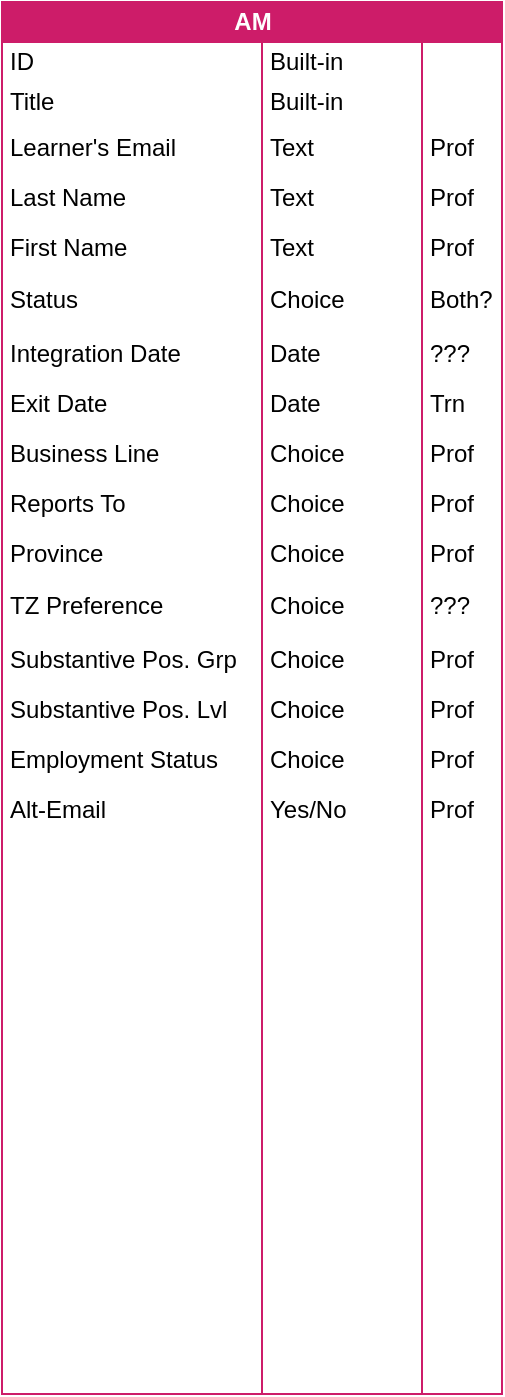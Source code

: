 <mxfile version="28.1.1">
  <diagram name="Page-1" id="9f46799a-70d6-7492-0946-bef42562c5a5">
    <mxGraphModel dx="810" dy="1282" grid="1" gridSize="10" guides="1" tooltips="1" connect="1" arrows="1" fold="1" page="1" pageScale="1" pageWidth="1100" pageHeight="850" background="none" math="0" shadow="0">
      <root>
        <mxCell id="0" />
        <mxCell id="1" parent="0" />
        <mxCell id="-ESmimKyKe0ZqDrPcYQ3-1" value="AM" style="shape=table;startSize=20;container=1;collapsible=1;childLayout=tableLayout;fixedRows=1;rowLines=0;fontStyle=1;align=center;resizeLast=1;html=1;fillColor=#cd1c69;labelBackgroundColor=none;strokeColor=#cd1c69;gradientColor=none;fontColor=#FFFFFF;swimlaneFillColor=#FFFFFF;" vertex="1" parent="1">
          <mxGeometry x="40" y="-840" width="250" height="696" as="geometry">
            <mxRectangle x="40" y="-840" width="240" height="30" as="alternateBounds" />
          </mxGeometry>
        </mxCell>
        <mxCell id="-ESmimKyKe0ZqDrPcYQ3-5" value="" style="shape=tableRow;horizontal=0;startSize=0;swimlaneHead=0;swimlaneBody=0;fillColor=none;collapsible=0;dropTarget=0;points=[[0,0.5],[1,0.5]];portConstraint=eastwest;top=0;left=0;right=0;bottom=0;strokeColor=default;" vertex="1" parent="-ESmimKyKe0ZqDrPcYQ3-1">
          <mxGeometry y="20" width="250" height="20" as="geometry" />
        </mxCell>
        <mxCell id="-ESmimKyKe0ZqDrPcYQ3-6" value="ID" style="shape=partialRectangle;connectable=0;fillColor=none;top=0;left=0;bottom=0;right=0;editable=1;overflow=hidden;whiteSpace=wrap;html=1;opacity=50;align=left;spacingLeft=2;fontStyle=0;gradientColor=none;" vertex="1" parent="-ESmimKyKe0ZqDrPcYQ3-5">
          <mxGeometry width="130" height="20" as="geometry">
            <mxRectangle width="130" height="20" as="alternateBounds" />
          </mxGeometry>
        </mxCell>
        <mxCell id="-ESmimKyKe0ZqDrPcYQ3-7" value="Built-in" style="shape=partialRectangle;connectable=0;fillColor=none;top=0;left=0;bottom=0;right=0;align=left;spacingLeft=2;overflow=hidden;whiteSpace=wrap;html=1;opacity=50;fontStyle=0;gradientColor=none;" vertex="1" parent="-ESmimKyKe0ZqDrPcYQ3-5">
          <mxGeometry x="130" width="80" height="20" as="geometry">
            <mxRectangle width="80" height="20" as="alternateBounds" />
          </mxGeometry>
        </mxCell>
        <mxCell id="-ESmimKyKe0ZqDrPcYQ3-57" style="shape=partialRectangle;connectable=0;fillColor=none;top=0;left=0;bottom=0;right=0;align=left;spacingLeft=2;overflow=hidden;whiteSpace=wrap;html=1;opacity=50;fontStyle=0;gradientColor=none;resizable=1;resizeWidth=1;resizeHeight=1;autosize=1;autosizeGrid=1;" vertex="1" parent="-ESmimKyKe0ZqDrPcYQ3-5">
          <mxGeometry x="210" width="40" height="20" as="geometry">
            <mxRectangle width="40" height="20" as="alternateBounds" />
          </mxGeometry>
        </mxCell>
        <mxCell id="-ESmimKyKe0ZqDrPcYQ3-8" style="shape=tableRow;horizontal=0;startSize=0;swimlaneHead=0;swimlaneBody=0;fillColor=none;collapsible=0;dropTarget=0;points=[[0,0.5],[1,0.5]];portConstraint=eastwest;top=0;left=0;right=0;bottom=0;" vertex="1" parent="-ESmimKyKe0ZqDrPcYQ3-1">
          <mxGeometry y="40" width="250" height="20" as="geometry" />
        </mxCell>
        <mxCell id="-ESmimKyKe0ZqDrPcYQ3-9" value="Title" style="shape=partialRectangle;connectable=0;fillColor=none;top=0;left=0;bottom=0;right=0;editable=1;overflow=hidden;whiteSpace=wrap;html=1;opacity=50;align=left;spacingLeft=2;" vertex="1" parent="-ESmimKyKe0ZqDrPcYQ3-8">
          <mxGeometry width="130" height="20" as="geometry">
            <mxRectangle width="130" height="20" as="alternateBounds" />
          </mxGeometry>
        </mxCell>
        <mxCell id="-ESmimKyKe0ZqDrPcYQ3-10" value="Built-in" style="shape=partialRectangle;connectable=0;fillColor=none;top=0;left=0;bottom=0;right=0;align=left;spacingLeft=2;overflow=hidden;whiteSpace=wrap;html=1;opacity=50;" vertex="1" parent="-ESmimKyKe0ZqDrPcYQ3-8">
          <mxGeometry x="130" width="80" height="20" as="geometry">
            <mxRectangle width="80" height="20" as="alternateBounds" />
          </mxGeometry>
        </mxCell>
        <mxCell id="-ESmimKyKe0ZqDrPcYQ3-58" style="shape=partialRectangle;connectable=0;fillColor=none;top=0;left=0;bottom=0;right=0;align=left;spacingLeft=2;overflow=hidden;whiteSpace=wrap;html=1;opacity=50;resizeWidth=1;resizeHeight=1;autosize=1;autosizeGrid=1;" vertex="1" parent="-ESmimKyKe0ZqDrPcYQ3-8">
          <mxGeometry x="210" width="40" height="20" as="geometry">
            <mxRectangle width="40" height="20" as="alternateBounds" />
          </mxGeometry>
        </mxCell>
        <mxCell id="-ESmimKyKe0ZqDrPcYQ3-11" style="shape=tableRow;horizontal=0;startSize=0;swimlaneHead=0;swimlaneBody=0;fillColor=none;collapsible=0;dropTarget=0;points=[[0,0.5],[1,0.5]];portConstraint=eastwest;top=0;left=0;right=0;bottom=0;" vertex="1" parent="-ESmimKyKe0ZqDrPcYQ3-1">
          <mxGeometry y="60" width="250" height="25" as="geometry" />
        </mxCell>
        <mxCell id="-ESmimKyKe0ZqDrPcYQ3-12" value="Learner&#39;s Email" style="shape=partialRectangle;connectable=0;fillColor=none;top=0;left=0;bottom=0;right=0;editable=1;overflow=hidden;whiteSpace=wrap;html=1;opacity=50;align=left;spacingLeft=2;" vertex="1" parent="-ESmimKyKe0ZqDrPcYQ3-11">
          <mxGeometry width="130" height="25" as="geometry">
            <mxRectangle width="130" height="25" as="alternateBounds" />
          </mxGeometry>
        </mxCell>
        <mxCell id="-ESmimKyKe0ZqDrPcYQ3-13" value="Text" style="shape=partialRectangle;connectable=0;fillColor=none;top=0;left=0;bottom=0;right=0;align=left;spacingLeft=2;overflow=hidden;whiteSpace=wrap;html=1;opacity=50;" vertex="1" parent="-ESmimKyKe0ZqDrPcYQ3-11">
          <mxGeometry x="130" width="80" height="25" as="geometry">
            <mxRectangle width="80" height="25" as="alternateBounds" />
          </mxGeometry>
        </mxCell>
        <mxCell id="-ESmimKyKe0ZqDrPcYQ3-59" value="Prof" style="shape=partialRectangle;connectable=0;fillColor=none;top=0;left=0;bottom=0;right=0;align=left;spacingLeft=2;overflow=hidden;whiteSpace=wrap;html=1;opacity=50;resizeWidth=1;resizeHeight=1;autosize=1;autosizeGrid=1;" vertex="1" parent="-ESmimKyKe0ZqDrPcYQ3-11">
          <mxGeometry x="210" width="40" height="25" as="geometry">
            <mxRectangle width="40" height="25" as="alternateBounds" />
          </mxGeometry>
        </mxCell>
        <mxCell id="-ESmimKyKe0ZqDrPcYQ3-14" style="shape=tableRow;horizontal=0;startSize=0;swimlaneHead=0;swimlaneBody=0;fillColor=none;collapsible=0;dropTarget=0;points=[[0,0.5],[1,0.5]];portConstraint=eastwest;top=0;left=0;right=0;bottom=0;" vertex="1" parent="-ESmimKyKe0ZqDrPcYQ3-1">
          <mxGeometry y="85" width="250" height="25" as="geometry" />
        </mxCell>
        <mxCell id="-ESmimKyKe0ZqDrPcYQ3-15" value="Last Name" style="shape=partialRectangle;connectable=0;fillColor=none;top=0;left=0;bottom=0;right=0;editable=1;overflow=hidden;whiteSpace=wrap;html=1;opacity=50;align=left;spacingLeft=2;" vertex="1" parent="-ESmimKyKe0ZqDrPcYQ3-14">
          <mxGeometry width="130" height="25" as="geometry">
            <mxRectangle width="130" height="25" as="alternateBounds" />
          </mxGeometry>
        </mxCell>
        <mxCell id="-ESmimKyKe0ZqDrPcYQ3-16" value="Text" style="shape=partialRectangle;connectable=0;fillColor=none;top=0;left=0;bottom=0;right=0;align=left;spacingLeft=2;overflow=hidden;whiteSpace=wrap;html=1;opacity=50;" vertex="1" parent="-ESmimKyKe0ZqDrPcYQ3-14">
          <mxGeometry x="130" width="80" height="25" as="geometry">
            <mxRectangle width="80" height="25" as="alternateBounds" />
          </mxGeometry>
        </mxCell>
        <mxCell id="-ESmimKyKe0ZqDrPcYQ3-60" value="Prof" style="shape=partialRectangle;connectable=0;fillColor=none;top=0;left=0;bottom=0;right=0;align=left;spacingLeft=2;overflow=hidden;whiteSpace=wrap;html=1;opacity=50;resizeWidth=1;resizeHeight=1;autosize=1;autosizeGrid=1;" vertex="1" parent="-ESmimKyKe0ZqDrPcYQ3-14">
          <mxGeometry x="210" width="40" height="25" as="geometry">
            <mxRectangle width="40" height="25" as="alternateBounds" />
          </mxGeometry>
        </mxCell>
        <mxCell id="-ESmimKyKe0ZqDrPcYQ3-17" style="shape=tableRow;horizontal=0;startSize=0;swimlaneHead=0;swimlaneBody=0;fillColor=none;collapsible=0;dropTarget=0;points=[[0,0.5],[1,0.5]];portConstraint=eastwest;top=0;left=0;right=0;bottom=0;" vertex="1" parent="-ESmimKyKe0ZqDrPcYQ3-1">
          <mxGeometry y="110" width="250" height="25" as="geometry" />
        </mxCell>
        <mxCell id="-ESmimKyKe0ZqDrPcYQ3-18" value="First Name" style="shape=partialRectangle;connectable=0;fillColor=none;top=0;left=0;bottom=0;right=0;editable=1;overflow=hidden;whiteSpace=wrap;html=1;opacity=50;align=left;spacingLeft=2;" vertex="1" parent="-ESmimKyKe0ZqDrPcYQ3-17">
          <mxGeometry width="130" height="25" as="geometry">
            <mxRectangle width="130" height="25" as="alternateBounds" />
          </mxGeometry>
        </mxCell>
        <mxCell id="-ESmimKyKe0ZqDrPcYQ3-19" value="Text" style="shape=partialRectangle;connectable=0;fillColor=none;top=0;left=0;bottom=0;right=0;align=left;spacingLeft=2;overflow=hidden;whiteSpace=wrap;html=1;opacity=50;" vertex="1" parent="-ESmimKyKe0ZqDrPcYQ3-17">
          <mxGeometry x="130" width="80" height="25" as="geometry">
            <mxRectangle width="80" height="25" as="alternateBounds" />
          </mxGeometry>
        </mxCell>
        <mxCell id="-ESmimKyKe0ZqDrPcYQ3-61" value="Prof" style="shape=partialRectangle;connectable=0;fillColor=none;top=0;left=0;bottom=0;right=0;align=left;spacingLeft=2;overflow=hidden;whiteSpace=wrap;html=1;opacity=50;resizeWidth=1;resizeHeight=1;autosize=1;autosizeGrid=1;" vertex="1" parent="-ESmimKyKe0ZqDrPcYQ3-17">
          <mxGeometry x="210" width="40" height="25" as="geometry">
            <mxRectangle width="40" height="25" as="alternateBounds" />
          </mxGeometry>
        </mxCell>
        <mxCell id="-ESmimKyKe0ZqDrPcYQ3-20" style="shape=tableRow;horizontal=0;startSize=0;swimlaneHead=0;swimlaneBody=0;fillColor=none;collapsible=0;dropTarget=0;points=[[0,0.5],[1,0.5]];portConstraint=eastwest;top=0;left=0;right=0;bottom=0;" vertex="1" parent="-ESmimKyKe0ZqDrPcYQ3-1">
          <mxGeometry y="135" width="250" height="28" as="geometry" />
        </mxCell>
        <mxCell id="-ESmimKyKe0ZqDrPcYQ3-21" value="Status" style="shape=partialRectangle;connectable=0;fillColor=none;top=0;left=0;bottom=0;right=0;editable=1;overflow=hidden;whiteSpace=wrap;html=1;opacity=50;align=left;spacingLeft=2;" vertex="1" parent="-ESmimKyKe0ZqDrPcYQ3-20">
          <mxGeometry width="130" height="28" as="geometry">
            <mxRectangle width="130" height="28" as="alternateBounds" />
          </mxGeometry>
        </mxCell>
        <mxCell id="-ESmimKyKe0ZqDrPcYQ3-22" value="Choice" style="shape=partialRectangle;connectable=0;fillColor=none;top=0;left=0;bottom=0;right=0;align=left;spacingLeft=2;overflow=hidden;whiteSpace=wrap;html=1;opacity=50;" vertex="1" parent="-ESmimKyKe0ZqDrPcYQ3-20">
          <mxGeometry x="130" width="80" height="28" as="geometry">
            <mxRectangle width="80" height="28" as="alternateBounds" />
          </mxGeometry>
        </mxCell>
        <mxCell id="-ESmimKyKe0ZqDrPcYQ3-62" value="Both?" style="shape=partialRectangle;connectable=0;fillColor=none;top=0;left=0;bottom=0;right=0;align=left;spacingLeft=2;overflow=hidden;whiteSpace=wrap;html=1;opacity=50;resizeWidth=1;resizeHeight=1;autosize=1;autosizeGrid=1;" vertex="1" parent="-ESmimKyKe0ZqDrPcYQ3-20">
          <mxGeometry x="210" width="40" height="28" as="geometry">
            <mxRectangle width="40" height="28" as="alternateBounds" />
          </mxGeometry>
        </mxCell>
        <mxCell id="-ESmimKyKe0ZqDrPcYQ3-26" style="shape=tableRow;horizontal=0;startSize=0;swimlaneHead=0;swimlaneBody=0;fillColor=none;collapsible=0;dropTarget=0;points=[[0,0.5],[1,0.5]];portConstraint=eastwest;top=0;left=0;right=0;bottom=0;" vertex="1" parent="-ESmimKyKe0ZqDrPcYQ3-1">
          <mxGeometry y="163" width="250" height="25" as="geometry" />
        </mxCell>
        <mxCell id="-ESmimKyKe0ZqDrPcYQ3-27" value="Integration Date" style="shape=partialRectangle;connectable=0;fillColor=none;top=0;left=0;bottom=0;right=0;editable=1;overflow=hidden;whiteSpace=wrap;html=1;opacity=50;align=left;spacingLeft=2;" vertex="1" parent="-ESmimKyKe0ZqDrPcYQ3-26">
          <mxGeometry width="130" height="25" as="geometry">
            <mxRectangle width="130" height="25" as="alternateBounds" />
          </mxGeometry>
        </mxCell>
        <mxCell id="-ESmimKyKe0ZqDrPcYQ3-28" value="Date" style="shape=partialRectangle;connectable=0;fillColor=none;top=0;left=0;bottom=0;right=0;align=left;spacingLeft=2;overflow=hidden;whiteSpace=wrap;html=1;opacity=50;" vertex="1" parent="-ESmimKyKe0ZqDrPcYQ3-26">
          <mxGeometry x="130" width="80" height="25" as="geometry">
            <mxRectangle width="80" height="25" as="alternateBounds" />
          </mxGeometry>
        </mxCell>
        <mxCell id="-ESmimKyKe0ZqDrPcYQ3-64" value="???" style="shape=partialRectangle;connectable=0;fillColor=none;top=0;left=0;bottom=0;right=0;align=left;spacingLeft=2;overflow=hidden;whiteSpace=wrap;html=1;opacity=50;resizeWidth=1;resizeHeight=1;autosize=1;autosizeGrid=1;" vertex="1" parent="-ESmimKyKe0ZqDrPcYQ3-26">
          <mxGeometry x="210" width="40" height="25" as="geometry">
            <mxRectangle width="40" height="25" as="alternateBounds" />
          </mxGeometry>
        </mxCell>
        <mxCell id="-ESmimKyKe0ZqDrPcYQ3-29" style="shape=tableRow;horizontal=0;startSize=0;swimlaneHead=0;swimlaneBody=0;fillColor=none;collapsible=0;dropTarget=0;points=[[0,0.5],[1,0.5]];portConstraint=eastwest;top=0;left=0;right=0;bottom=0;" vertex="1" parent="-ESmimKyKe0ZqDrPcYQ3-1">
          <mxGeometry y="188" width="250" height="25" as="geometry" />
        </mxCell>
        <mxCell id="-ESmimKyKe0ZqDrPcYQ3-30" value="Exit Date" style="shape=partialRectangle;connectable=0;fillColor=none;top=0;left=0;bottom=0;right=0;editable=1;overflow=hidden;whiteSpace=wrap;html=1;opacity=50;align=left;spacingLeft=2;" vertex="1" parent="-ESmimKyKe0ZqDrPcYQ3-29">
          <mxGeometry width="130" height="25" as="geometry">
            <mxRectangle width="130" height="25" as="alternateBounds" />
          </mxGeometry>
        </mxCell>
        <mxCell id="-ESmimKyKe0ZqDrPcYQ3-31" value="Date" style="shape=partialRectangle;connectable=0;fillColor=none;top=0;left=0;bottom=0;right=0;align=left;spacingLeft=2;overflow=hidden;whiteSpace=wrap;html=1;opacity=50;" vertex="1" parent="-ESmimKyKe0ZqDrPcYQ3-29">
          <mxGeometry x="130" width="80" height="25" as="geometry">
            <mxRectangle width="80" height="25" as="alternateBounds" />
          </mxGeometry>
        </mxCell>
        <mxCell id="-ESmimKyKe0ZqDrPcYQ3-65" value="Trn" style="shape=partialRectangle;connectable=0;fillColor=none;top=0;left=0;bottom=0;right=0;align=left;spacingLeft=2;overflow=hidden;whiteSpace=wrap;html=1;opacity=50;fixedWidth=0;resizeWidth=1;resizeHeight=1;autosize=1;autosizeGrid=1;" vertex="1" parent="-ESmimKyKe0ZqDrPcYQ3-29">
          <mxGeometry x="210" width="40" height="25" as="geometry">
            <mxRectangle width="40" height="25" as="alternateBounds" />
          </mxGeometry>
        </mxCell>
        <mxCell id="-ESmimKyKe0ZqDrPcYQ3-32" style="shape=tableRow;horizontal=0;startSize=0;swimlaneHead=0;swimlaneBody=0;fillColor=none;collapsible=0;dropTarget=0;points=[[0,0.5],[1,0.5]];portConstraint=eastwest;top=0;left=0;right=0;bottom=0;" vertex="1" parent="-ESmimKyKe0ZqDrPcYQ3-1">
          <mxGeometry y="213" width="250" height="25" as="geometry" />
        </mxCell>
        <mxCell id="-ESmimKyKe0ZqDrPcYQ3-33" value="Business Line" style="shape=partialRectangle;connectable=0;fillColor=none;top=0;left=0;bottom=0;right=0;editable=1;overflow=hidden;whiteSpace=wrap;html=1;opacity=50;align=left;spacingLeft=2;" vertex="1" parent="-ESmimKyKe0ZqDrPcYQ3-32">
          <mxGeometry width="130" height="25" as="geometry">
            <mxRectangle width="130" height="25" as="alternateBounds" />
          </mxGeometry>
        </mxCell>
        <mxCell id="-ESmimKyKe0ZqDrPcYQ3-34" value="Choice" style="shape=partialRectangle;connectable=0;fillColor=none;top=0;left=0;bottom=0;right=0;align=left;spacingLeft=2;overflow=hidden;whiteSpace=wrap;html=1;opacity=50;" vertex="1" parent="-ESmimKyKe0ZqDrPcYQ3-32">
          <mxGeometry x="130" width="80" height="25" as="geometry">
            <mxRectangle width="80" height="25" as="alternateBounds" />
          </mxGeometry>
        </mxCell>
        <mxCell id="-ESmimKyKe0ZqDrPcYQ3-66" value="Prof" style="shape=partialRectangle;connectable=0;fillColor=none;top=0;left=0;bottom=0;right=0;align=left;spacingLeft=2;overflow=hidden;whiteSpace=wrap;html=1;opacity=50;resizeWidth=1;resizeHeight=1;autosize=1;autosizeGrid=1;" vertex="1" parent="-ESmimKyKe0ZqDrPcYQ3-32">
          <mxGeometry x="210" width="40" height="25" as="geometry">
            <mxRectangle width="40" height="25" as="alternateBounds" />
          </mxGeometry>
        </mxCell>
        <mxCell id="-ESmimKyKe0ZqDrPcYQ3-35" style="shape=tableRow;horizontal=0;startSize=0;swimlaneHead=0;swimlaneBody=0;fillColor=none;collapsible=0;dropTarget=0;points=[[0,0.5],[1,0.5]];portConstraint=eastwest;top=0;left=0;right=0;bottom=0;" vertex="1" parent="-ESmimKyKe0ZqDrPcYQ3-1">
          <mxGeometry y="238" width="250" height="25" as="geometry" />
        </mxCell>
        <mxCell id="-ESmimKyKe0ZqDrPcYQ3-36" value="Reports To" style="shape=partialRectangle;connectable=0;fillColor=none;top=0;left=0;bottom=0;right=0;editable=1;overflow=hidden;whiteSpace=wrap;html=1;opacity=50;align=left;spacingLeft=2;" vertex="1" parent="-ESmimKyKe0ZqDrPcYQ3-35">
          <mxGeometry width="130" height="25" as="geometry">
            <mxRectangle width="130" height="25" as="alternateBounds" />
          </mxGeometry>
        </mxCell>
        <mxCell id="-ESmimKyKe0ZqDrPcYQ3-37" value="Choice" style="shape=partialRectangle;connectable=0;fillColor=none;top=0;left=0;bottom=0;right=0;align=left;spacingLeft=2;overflow=hidden;whiteSpace=wrap;html=1;opacity=50;" vertex="1" parent="-ESmimKyKe0ZqDrPcYQ3-35">
          <mxGeometry x="130" width="80" height="25" as="geometry">
            <mxRectangle width="80" height="25" as="alternateBounds" />
          </mxGeometry>
        </mxCell>
        <mxCell id="-ESmimKyKe0ZqDrPcYQ3-67" value="Prof" style="shape=partialRectangle;connectable=0;fillColor=none;top=0;left=0;bottom=0;right=0;align=left;spacingLeft=2;overflow=hidden;whiteSpace=wrap;html=1;opacity=50;resizeWidth=1;resizeHeight=1;autosize=1;autosizeGrid=1;" vertex="1" parent="-ESmimKyKe0ZqDrPcYQ3-35">
          <mxGeometry x="210" width="40" height="25" as="geometry">
            <mxRectangle width="40" height="25" as="alternateBounds" />
          </mxGeometry>
        </mxCell>
        <mxCell id="-ESmimKyKe0ZqDrPcYQ3-144" style="shape=tableRow;horizontal=0;startSize=0;swimlaneHead=0;swimlaneBody=0;fillColor=none;collapsible=0;dropTarget=0;points=[[0,0.5],[1,0.5]];portConstraint=eastwest;top=0;left=0;right=0;bottom=0;" vertex="1" parent="-ESmimKyKe0ZqDrPcYQ3-1">
          <mxGeometry y="263" width="250" height="25" as="geometry" />
        </mxCell>
        <mxCell id="-ESmimKyKe0ZqDrPcYQ3-145" value="Province" style="shape=partialRectangle;connectable=0;fillColor=none;top=0;left=0;bottom=0;right=0;editable=1;overflow=hidden;whiteSpace=wrap;html=1;opacity=50;align=left;spacingLeft=2;" vertex="1" parent="-ESmimKyKe0ZqDrPcYQ3-144">
          <mxGeometry width="130" height="25" as="geometry">
            <mxRectangle width="130" height="25" as="alternateBounds" />
          </mxGeometry>
        </mxCell>
        <mxCell id="-ESmimKyKe0ZqDrPcYQ3-146" value="Choice" style="shape=partialRectangle;connectable=0;fillColor=none;top=0;left=0;bottom=0;right=0;align=left;spacingLeft=2;overflow=hidden;whiteSpace=wrap;html=1;opacity=50;" vertex="1" parent="-ESmimKyKe0ZqDrPcYQ3-144">
          <mxGeometry x="130" width="80" height="25" as="geometry">
            <mxRectangle width="80" height="25" as="alternateBounds" />
          </mxGeometry>
        </mxCell>
        <mxCell id="-ESmimKyKe0ZqDrPcYQ3-147" value="Prof" style="shape=partialRectangle;connectable=0;fillColor=none;top=0;left=0;bottom=0;right=0;align=left;spacingLeft=2;overflow=hidden;whiteSpace=wrap;html=1;opacity=50;resizeWidth=1;resizeHeight=1;autosize=1;autosizeGrid=1;" vertex="1" parent="-ESmimKyKe0ZqDrPcYQ3-144">
          <mxGeometry x="210" width="40" height="25" as="geometry">
            <mxRectangle width="40" height="25" as="alternateBounds" />
          </mxGeometry>
        </mxCell>
        <mxCell id="-ESmimKyKe0ZqDrPcYQ3-140" style="shape=tableRow;horizontal=0;startSize=0;swimlaneHead=0;swimlaneBody=0;fillColor=none;collapsible=0;dropTarget=0;points=[[0,0.5],[1,0.5]];portConstraint=eastwest;top=0;left=0;right=0;bottom=0;" vertex="1" parent="-ESmimKyKe0ZqDrPcYQ3-1">
          <mxGeometry y="288" width="250" height="28" as="geometry" />
        </mxCell>
        <mxCell id="-ESmimKyKe0ZqDrPcYQ3-141" value="TZ Preference" style="shape=partialRectangle;connectable=0;fillColor=none;top=0;left=0;bottom=0;right=0;editable=1;overflow=hidden;whiteSpace=wrap;html=1;opacity=50;align=left;spacingLeft=2;" vertex="1" parent="-ESmimKyKe0ZqDrPcYQ3-140">
          <mxGeometry width="130" height="28" as="geometry">
            <mxRectangle width="130" height="28" as="alternateBounds" />
          </mxGeometry>
        </mxCell>
        <mxCell id="-ESmimKyKe0ZqDrPcYQ3-142" value="Choice" style="shape=partialRectangle;connectable=0;fillColor=none;top=0;left=0;bottom=0;right=0;align=left;spacingLeft=2;overflow=hidden;whiteSpace=wrap;html=1;opacity=50;" vertex="1" parent="-ESmimKyKe0ZqDrPcYQ3-140">
          <mxGeometry x="130" width="80" height="28" as="geometry">
            <mxRectangle width="80" height="28" as="alternateBounds" />
          </mxGeometry>
        </mxCell>
        <mxCell id="-ESmimKyKe0ZqDrPcYQ3-143" value="???" style="shape=partialRectangle;connectable=0;fillColor=none;top=0;left=0;bottom=0;right=0;align=left;spacingLeft=2;overflow=hidden;whiteSpace=wrap;html=1;opacity=50;resizeWidth=1;resizeHeight=1;autosize=1;autosizeGrid=1;" vertex="1" parent="-ESmimKyKe0ZqDrPcYQ3-140">
          <mxGeometry x="210" width="40" height="28" as="geometry">
            <mxRectangle width="40" height="28" as="alternateBounds" />
          </mxGeometry>
        </mxCell>
        <mxCell id="-ESmimKyKe0ZqDrPcYQ3-136" style="shape=tableRow;horizontal=0;startSize=0;swimlaneHead=0;swimlaneBody=0;fillColor=none;collapsible=0;dropTarget=0;points=[[0,0.5],[1,0.5]];portConstraint=eastwest;top=0;left=0;right=0;bottom=0;" vertex="1" parent="-ESmimKyKe0ZqDrPcYQ3-1">
          <mxGeometry y="316" width="250" height="25" as="geometry" />
        </mxCell>
        <mxCell id="-ESmimKyKe0ZqDrPcYQ3-137" value="Substantive Pos. Grp" style="shape=partialRectangle;connectable=0;fillColor=none;top=0;left=0;bottom=0;right=0;editable=1;overflow=hidden;whiteSpace=wrap;html=1;opacity=50;align=left;spacingLeft=2;" vertex="1" parent="-ESmimKyKe0ZqDrPcYQ3-136">
          <mxGeometry width="130" height="25" as="geometry">
            <mxRectangle width="130" height="25" as="alternateBounds" />
          </mxGeometry>
        </mxCell>
        <mxCell id="-ESmimKyKe0ZqDrPcYQ3-138" value="Choice" style="shape=partialRectangle;connectable=0;fillColor=none;top=0;left=0;bottom=0;right=0;align=left;spacingLeft=2;overflow=hidden;whiteSpace=wrap;html=1;opacity=50;" vertex="1" parent="-ESmimKyKe0ZqDrPcYQ3-136">
          <mxGeometry x="130" width="80" height="25" as="geometry">
            <mxRectangle width="80" height="25" as="alternateBounds" />
          </mxGeometry>
        </mxCell>
        <mxCell id="-ESmimKyKe0ZqDrPcYQ3-139" value="Prof" style="shape=partialRectangle;connectable=0;fillColor=none;top=0;left=0;bottom=0;right=0;align=left;spacingLeft=2;overflow=hidden;whiteSpace=wrap;html=1;opacity=50;resizeWidth=1;resizeHeight=1;autosize=1;autosizeGrid=1;" vertex="1" parent="-ESmimKyKe0ZqDrPcYQ3-136">
          <mxGeometry x="210" width="40" height="25" as="geometry">
            <mxRectangle width="40" height="25" as="alternateBounds" />
          </mxGeometry>
        </mxCell>
        <mxCell id="-ESmimKyKe0ZqDrPcYQ3-132" style="shape=tableRow;horizontal=0;startSize=0;swimlaneHead=0;swimlaneBody=0;fillColor=none;collapsible=0;dropTarget=0;points=[[0,0.5],[1,0.5]];portConstraint=eastwest;top=0;left=0;right=0;bottom=0;" vertex="1" parent="-ESmimKyKe0ZqDrPcYQ3-1">
          <mxGeometry y="341" width="250" height="25" as="geometry" />
        </mxCell>
        <mxCell id="-ESmimKyKe0ZqDrPcYQ3-133" value="Substantive Pos. Lvl" style="shape=partialRectangle;connectable=0;fillColor=none;top=0;left=0;bottom=0;right=0;editable=1;overflow=hidden;whiteSpace=wrap;html=1;opacity=50;align=left;spacingLeft=2;" vertex="1" parent="-ESmimKyKe0ZqDrPcYQ3-132">
          <mxGeometry width="130" height="25" as="geometry">
            <mxRectangle width="130" height="25" as="alternateBounds" />
          </mxGeometry>
        </mxCell>
        <mxCell id="-ESmimKyKe0ZqDrPcYQ3-134" value="Choice" style="shape=partialRectangle;connectable=0;fillColor=none;top=0;left=0;bottom=0;right=0;align=left;spacingLeft=2;overflow=hidden;whiteSpace=wrap;html=1;opacity=50;" vertex="1" parent="-ESmimKyKe0ZqDrPcYQ3-132">
          <mxGeometry x="130" width="80" height="25" as="geometry">
            <mxRectangle width="80" height="25" as="alternateBounds" />
          </mxGeometry>
        </mxCell>
        <mxCell id="-ESmimKyKe0ZqDrPcYQ3-135" value="Prof" style="shape=partialRectangle;connectable=0;fillColor=none;top=0;left=0;bottom=0;right=0;align=left;spacingLeft=2;overflow=hidden;whiteSpace=wrap;html=1;opacity=50;resizeWidth=1;resizeHeight=1;autosize=1;autosizeGrid=1;" vertex="1" parent="-ESmimKyKe0ZqDrPcYQ3-132">
          <mxGeometry x="210" width="40" height="25" as="geometry">
            <mxRectangle width="40" height="25" as="alternateBounds" />
          </mxGeometry>
        </mxCell>
        <mxCell id="-ESmimKyKe0ZqDrPcYQ3-128" style="shape=tableRow;horizontal=0;startSize=0;swimlaneHead=0;swimlaneBody=0;fillColor=none;collapsible=0;dropTarget=0;points=[[0,0.5],[1,0.5]];portConstraint=eastwest;top=0;left=0;right=0;bottom=0;" vertex="1" parent="-ESmimKyKe0ZqDrPcYQ3-1">
          <mxGeometry y="366" width="250" height="25" as="geometry" />
        </mxCell>
        <mxCell id="-ESmimKyKe0ZqDrPcYQ3-129" value="Employment Status" style="shape=partialRectangle;connectable=0;fillColor=none;top=0;left=0;bottom=0;right=0;editable=1;overflow=hidden;whiteSpace=wrap;html=1;opacity=50;align=left;spacingLeft=2;" vertex="1" parent="-ESmimKyKe0ZqDrPcYQ3-128">
          <mxGeometry width="130" height="25" as="geometry">
            <mxRectangle width="130" height="25" as="alternateBounds" />
          </mxGeometry>
        </mxCell>
        <mxCell id="-ESmimKyKe0ZqDrPcYQ3-130" value="Choice" style="shape=partialRectangle;connectable=0;fillColor=none;top=0;left=0;bottom=0;right=0;align=left;spacingLeft=2;overflow=hidden;whiteSpace=wrap;html=1;opacity=50;" vertex="1" parent="-ESmimKyKe0ZqDrPcYQ3-128">
          <mxGeometry x="130" width="80" height="25" as="geometry">
            <mxRectangle width="80" height="25" as="alternateBounds" />
          </mxGeometry>
        </mxCell>
        <mxCell id="-ESmimKyKe0ZqDrPcYQ3-131" value="Prof" style="shape=partialRectangle;connectable=0;fillColor=none;top=0;left=0;bottom=0;right=0;align=left;spacingLeft=2;overflow=hidden;whiteSpace=wrap;html=1;opacity=50;resizeWidth=1;resizeHeight=1;autosize=1;autosizeGrid=1;" vertex="1" parent="-ESmimKyKe0ZqDrPcYQ3-128">
          <mxGeometry x="210" width="40" height="25" as="geometry">
            <mxRectangle width="40" height="25" as="alternateBounds" />
          </mxGeometry>
        </mxCell>
        <mxCell id="-ESmimKyKe0ZqDrPcYQ3-124" style="shape=tableRow;horizontal=0;startSize=0;swimlaneHead=0;swimlaneBody=0;fillColor=none;collapsible=0;dropTarget=0;points=[[0,0.5],[1,0.5]];portConstraint=eastwest;top=0;left=0;right=0;bottom=0;" vertex="1" parent="-ESmimKyKe0ZqDrPcYQ3-1">
          <mxGeometry y="391" width="250" height="25" as="geometry" />
        </mxCell>
        <mxCell id="-ESmimKyKe0ZqDrPcYQ3-125" value="Alt-Email" style="shape=partialRectangle;connectable=0;fillColor=none;top=0;left=0;bottom=0;right=0;editable=1;overflow=hidden;whiteSpace=wrap;html=1;opacity=50;align=left;spacingLeft=2;" vertex="1" parent="-ESmimKyKe0ZqDrPcYQ3-124">
          <mxGeometry width="130" height="25" as="geometry">
            <mxRectangle width="130" height="25" as="alternateBounds" />
          </mxGeometry>
        </mxCell>
        <mxCell id="-ESmimKyKe0ZqDrPcYQ3-126" value="Yes/No" style="shape=partialRectangle;connectable=0;fillColor=none;top=0;left=0;bottom=0;right=0;align=left;spacingLeft=2;overflow=hidden;whiteSpace=wrap;html=1;opacity=50;" vertex="1" parent="-ESmimKyKe0ZqDrPcYQ3-124">
          <mxGeometry x="130" width="80" height="25" as="geometry">
            <mxRectangle width="80" height="25" as="alternateBounds" />
          </mxGeometry>
        </mxCell>
        <mxCell id="-ESmimKyKe0ZqDrPcYQ3-127" value="Prof" style="shape=partialRectangle;connectable=0;fillColor=none;top=0;left=0;bottom=0;right=0;align=left;spacingLeft=2;overflow=hidden;whiteSpace=wrap;html=1;opacity=50;resizeWidth=1;resizeHeight=1;autosize=1;autosizeGrid=1;" vertex="1" parent="-ESmimKyKe0ZqDrPcYQ3-124">
          <mxGeometry x="210" width="40" height="25" as="geometry">
            <mxRectangle width="40" height="25" as="alternateBounds" />
          </mxGeometry>
        </mxCell>
        <mxCell id="-ESmimKyKe0ZqDrPcYQ3-120" style="shape=tableRow;horizontal=0;startSize=0;swimlaneHead=0;swimlaneBody=0;fillColor=none;collapsible=0;dropTarget=0;points=[[0,0.5],[1,0.5]];portConstraint=eastwest;top=0;left=0;right=0;bottom=0;" vertex="1" parent="-ESmimKyKe0ZqDrPcYQ3-1">
          <mxGeometry y="416" width="250" height="20" as="geometry" />
        </mxCell>
        <mxCell id="-ESmimKyKe0ZqDrPcYQ3-121" style="shape=partialRectangle;connectable=0;fillColor=none;top=0;left=0;bottom=0;right=0;editable=1;overflow=hidden;whiteSpace=wrap;html=1;opacity=50;align=left;spacingLeft=2;" vertex="1" parent="-ESmimKyKe0ZqDrPcYQ3-120">
          <mxGeometry width="130" height="20" as="geometry">
            <mxRectangle width="130" height="20" as="alternateBounds" />
          </mxGeometry>
        </mxCell>
        <mxCell id="-ESmimKyKe0ZqDrPcYQ3-122" style="shape=partialRectangle;connectable=0;fillColor=none;top=0;left=0;bottom=0;right=0;align=left;spacingLeft=2;overflow=hidden;whiteSpace=wrap;html=1;opacity=50;" vertex="1" parent="-ESmimKyKe0ZqDrPcYQ3-120">
          <mxGeometry x="130" width="80" height="20" as="geometry">
            <mxRectangle width="80" height="20" as="alternateBounds" />
          </mxGeometry>
        </mxCell>
        <mxCell id="-ESmimKyKe0ZqDrPcYQ3-123" style="shape=partialRectangle;connectable=0;fillColor=none;top=0;left=0;bottom=0;right=0;align=left;spacingLeft=2;overflow=hidden;whiteSpace=wrap;html=1;opacity=50;resizeWidth=1;resizeHeight=1;autosize=1;autosizeGrid=1;" vertex="1" parent="-ESmimKyKe0ZqDrPcYQ3-120">
          <mxGeometry x="210" width="40" height="20" as="geometry">
            <mxRectangle width="40" height="20" as="alternateBounds" />
          </mxGeometry>
        </mxCell>
        <mxCell id="-ESmimKyKe0ZqDrPcYQ3-116" style="shape=tableRow;horizontal=0;startSize=0;swimlaneHead=0;swimlaneBody=0;fillColor=none;collapsible=0;dropTarget=0;points=[[0,0.5],[1,0.5]];portConstraint=eastwest;top=0;left=0;right=0;bottom=0;" vertex="1" parent="-ESmimKyKe0ZqDrPcYQ3-1">
          <mxGeometry y="436" width="250" height="20" as="geometry" />
        </mxCell>
        <mxCell id="-ESmimKyKe0ZqDrPcYQ3-117" style="shape=partialRectangle;connectable=0;fillColor=none;top=0;left=0;bottom=0;right=0;editable=1;overflow=hidden;whiteSpace=wrap;html=1;opacity=50;align=left;spacingLeft=2;" vertex="1" parent="-ESmimKyKe0ZqDrPcYQ3-116">
          <mxGeometry width="130" height="20" as="geometry">
            <mxRectangle width="130" height="20" as="alternateBounds" />
          </mxGeometry>
        </mxCell>
        <mxCell id="-ESmimKyKe0ZqDrPcYQ3-118" style="shape=partialRectangle;connectable=0;fillColor=none;top=0;left=0;bottom=0;right=0;align=left;spacingLeft=2;overflow=hidden;whiteSpace=wrap;html=1;opacity=50;" vertex="1" parent="-ESmimKyKe0ZqDrPcYQ3-116">
          <mxGeometry x="130" width="80" height="20" as="geometry">
            <mxRectangle width="80" height="20" as="alternateBounds" />
          </mxGeometry>
        </mxCell>
        <mxCell id="-ESmimKyKe0ZqDrPcYQ3-119" style="shape=partialRectangle;connectable=0;fillColor=none;top=0;left=0;bottom=0;right=0;align=left;spacingLeft=2;overflow=hidden;whiteSpace=wrap;html=1;opacity=50;resizeWidth=1;resizeHeight=1;autosize=1;autosizeGrid=1;" vertex="1" parent="-ESmimKyKe0ZqDrPcYQ3-116">
          <mxGeometry x="210" width="40" height="20" as="geometry">
            <mxRectangle width="40" height="20" as="alternateBounds" />
          </mxGeometry>
        </mxCell>
        <mxCell id="-ESmimKyKe0ZqDrPcYQ3-112" style="shape=tableRow;horizontal=0;startSize=0;swimlaneHead=0;swimlaneBody=0;fillColor=none;collapsible=0;dropTarget=0;points=[[0,0.5],[1,0.5]];portConstraint=eastwest;top=0;left=0;right=0;bottom=0;" vertex="1" parent="-ESmimKyKe0ZqDrPcYQ3-1">
          <mxGeometry y="456" width="250" height="20" as="geometry" />
        </mxCell>
        <mxCell id="-ESmimKyKe0ZqDrPcYQ3-113" style="shape=partialRectangle;connectable=0;fillColor=none;top=0;left=0;bottom=0;right=0;editable=1;overflow=hidden;whiteSpace=wrap;html=1;opacity=50;align=left;spacingLeft=2;" vertex="1" parent="-ESmimKyKe0ZqDrPcYQ3-112">
          <mxGeometry width="130" height="20" as="geometry">
            <mxRectangle width="130" height="20" as="alternateBounds" />
          </mxGeometry>
        </mxCell>
        <mxCell id="-ESmimKyKe0ZqDrPcYQ3-114" style="shape=partialRectangle;connectable=0;fillColor=none;top=0;left=0;bottom=0;right=0;align=left;spacingLeft=2;overflow=hidden;whiteSpace=wrap;html=1;opacity=50;" vertex="1" parent="-ESmimKyKe0ZqDrPcYQ3-112">
          <mxGeometry x="130" width="80" height="20" as="geometry">
            <mxRectangle width="80" height="20" as="alternateBounds" />
          </mxGeometry>
        </mxCell>
        <mxCell id="-ESmimKyKe0ZqDrPcYQ3-115" style="shape=partialRectangle;connectable=0;fillColor=none;top=0;left=0;bottom=0;right=0;align=left;spacingLeft=2;overflow=hidden;whiteSpace=wrap;html=1;opacity=50;resizeWidth=1;resizeHeight=1;autosize=1;autosizeGrid=1;" vertex="1" parent="-ESmimKyKe0ZqDrPcYQ3-112">
          <mxGeometry x="210" width="40" height="20" as="geometry">
            <mxRectangle width="40" height="20" as="alternateBounds" />
          </mxGeometry>
        </mxCell>
        <mxCell id="-ESmimKyKe0ZqDrPcYQ3-108" style="shape=tableRow;horizontal=0;startSize=0;swimlaneHead=0;swimlaneBody=0;fillColor=none;collapsible=0;dropTarget=0;points=[[0,0.5],[1,0.5]];portConstraint=eastwest;top=0;left=0;right=0;bottom=0;" vertex="1" parent="-ESmimKyKe0ZqDrPcYQ3-1">
          <mxGeometry y="476" width="250" height="20" as="geometry" />
        </mxCell>
        <mxCell id="-ESmimKyKe0ZqDrPcYQ3-109" style="shape=partialRectangle;connectable=0;fillColor=none;top=0;left=0;bottom=0;right=0;editable=1;overflow=hidden;whiteSpace=wrap;html=1;opacity=50;align=left;spacingLeft=2;" vertex="1" parent="-ESmimKyKe0ZqDrPcYQ3-108">
          <mxGeometry width="130" height="20" as="geometry">
            <mxRectangle width="130" height="20" as="alternateBounds" />
          </mxGeometry>
        </mxCell>
        <mxCell id="-ESmimKyKe0ZqDrPcYQ3-110" style="shape=partialRectangle;connectable=0;fillColor=none;top=0;left=0;bottom=0;right=0;align=left;spacingLeft=2;overflow=hidden;whiteSpace=wrap;html=1;opacity=50;" vertex="1" parent="-ESmimKyKe0ZqDrPcYQ3-108">
          <mxGeometry x="130" width="80" height="20" as="geometry">
            <mxRectangle width="80" height="20" as="alternateBounds" />
          </mxGeometry>
        </mxCell>
        <mxCell id="-ESmimKyKe0ZqDrPcYQ3-111" style="shape=partialRectangle;connectable=0;fillColor=none;top=0;left=0;bottom=0;right=0;align=left;spacingLeft=2;overflow=hidden;whiteSpace=wrap;html=1;opacity=50;resizeWidth=1;resizeHeight=1;autosize=1;autosizeGrid=1;" vertex="1" parent="-ESmimKyKe0ZqDrPcYQ3-108">
          <mxGeometry x="210" width="40" height="20" as="geometry">
            <mxRectangle width="40" height="20" as="alternateBounds" />
          </mxGeometry>
        </mxCell>
        <mxCell id="-ESmimKyKe0ZqDrPcYQ3-104" style="shape=tableRow;horizontal=0;startSize=0;swimlaneHead=0;swimlaneBody=0;fillColor=none;collapsible=0;dropTarget=0;points=[[0,0.5],[1,0.5]];portConstraint=eastwest;top=0;left=0;right=0;bottom=0;" vertex="1" parent="-ESmimKyKe0ZqDrPcYQ3-1">
          <mxGeometry y="496" width="250" height="20" as="geometry" />
        </mxCell>
        <mxCell id="-ESmimKyKe0ZqDrPcYQ3-105" style="shape=partialRectangle;connectable=0;fillColor=none;top=0;left=0;bottom=0;right=0;editable=1;overflow=hidden;whiteSpace=wrap;html=1;opacity=50;align=left;spacingLeft=2;" vertex="1" parent="-ESmimKyKe0ZqDrPcYQ3-104">
          <mxGeometry width="130" height="20" as="geometry">
            <mxRectangle width="130" height="20" as="alternateBounds" />
          </mxGeometry>
        </mxCell>
        <mxCell id="-ESmimKyKe0ZqDrPcYQ3-106" style="shape=partialRectangle;connectable=0;fillColor=none;top=0;left=0;bottom=0;right=0;align=left;spacingLeft=2;overflow=hidden;whiteSpace=wrap;html=1;opacity=50;" vertex="1" parent="-ESmimKyKe0ZqDrPcYQ3-104">
          <mxGeometry x="130" width="80" height="20" as="geometry">
            <mxRectangle width="80" height="20" as="alternateBounds" />
          </mxGeometry>
        </mxCell>
        <mxCell id="-ESmimKyKe0ZqDrPcYQ3-107" style="shape=partialRectangle;connectable=0;fillColor=none;top=0;left=0;bottom=0;right=0;align=left;spacingLeft=2;overflow=hidden;whiteSpace=wrap;html=1;opacity=50;resizeWidth=1;resizeHeight=1;autosize=1;autosizeGrid=1;" vertex="1" parent="-ESmimKyKe0ZqDrPcYQ3-104">
          <mxGeometry x="210" width="40" height="20" as="geometry">
            <mxRectangle width="40" height="20" as="alternateBounds" />
          </mxGeometry>
        </mxCell>
        <mxCell id="-ESmimKyKe0ZqDrPcYQ3-100" style="shape=tableRow;horizontal=0;startSize=0;swimlaneHead=0;swimlaneBody=0;fillColor=none;collapsible=0;dropTarget=0;points=[[0,0.5],[1,0.5]];portConstraint=eastwest;top=0;left=0;right=0;bottom=0;" vertex="1" parent="-ESmimKyKe0ZqDrPcYQ3-1">
          <mxGeometry y="516" width="250" height="20" as="geometry" />
        </mxCell>
        <mxCell id="-ESmimKyKe0ZqDrPcYQ3-101" style="shape=partialRectangle;connectable=0;fillColor=none;top=0;left=0;bottom=0;right=0;editable=1;overflow=hidden;whiteSpace=wrap;html=1;opacity=50;align=left;spacingLeft=2;" vertex="1" parent="-ESmimKyKe0ZqDrPcYQ3-100">
          <mxGeometry width="130" height="20" as="geometry">
            <mxRectangle width="130" height="20" as="alternateBounds" />
          </mxGeometry>
        </mxCell>
        <mxCell id="-ESmimKyKe0ZqDrPcYQ3-102" style="shape=partialRectangle;connectable=0;fillColor=none;top=0;left=0;bottom=0;right=0;align=left;spacingLeft=2;overflow=hidden;whiteSpace=wrap;html=1;opacity=50;" vertex="1" parent="-ESmimKyKe0ZqDrPcYQ3-100">
          <mxGeometry x="130" width="80" height="20" as="geometry">
            <mxRectangle width="80" height="20" as="alternateBounds" />
          </mxGeometry>
        </mxCell>
        <mxCell id="-ESmimKyKe0ZqDrPcYQ3-103" style="shape=partialRectangle;connectable=0;fillColor=none;top=0;left=0;bottom=0;right=0;align=left;spacingLeft=2;overflow=hidden;whiteSpace=wrap;html=1;opacity=50;resizeWidth=1;resizeHeight=1;autosize=1;autosizeGrid=1;" vertex="1" parent="-ESmimKyKe0ZqDrPcYQ3-100">
          <mxGeometry x="210" width="40" height="20" as="geometry">
            <mxRectangle width="40" height="20" as="alternateBounds" />
          </mxGeometry>
        </mxCell>
        <mxCell id="-ESmimKyKe0ZqDrPcYQ3-96" style="shape=tableRow;horizontal=0;startSize=0;swimlaneHead=0;swimlaneBody=0;fillColor=none;collapsible=0;dropTarget=0;points=[[0,0.5],[1,0.5]];portConstraint=eastwest;top=0;left=0;right=0;bottom=0;" vertex="1" parent="-ESmimKyKe0ZqDrPcYQ3-1">
          <mxGeometry y="536" width="250" height="20" as="geometry" />
        </mxCell>
        <mxCell id="-ESmimKyKe0ZqDrPcYQ3-97" style="shape=partialRectangle;connectable=0;fillColor=none;top=0;left=0;bottom=0;right=0;editable=1;overflow=hidden;whiteSpace=wrap;html=1;opacity=50;align=left;spacingLeft=2;" vertex="1" parent="-ESmimKyKe0ZqDrPcYQ3-96">
          <mxGeometry width="130" height="20" as="geometry">
            <mxRectangle width="130" height="20" as="alternateBounds" />
          </mxGeometry>
        </mxCell>
        <mxCell id="-ESmimKyKe0ZqDrPcYQ3-98" style="shape=partialRectangle;connectable=0;fillColor=none;top=0;left=0;bottom=0;right=0;align=left;spacingLeft=2;overflow=hidden;whiteSpace=wrap;html=1;opacity=50;" vertex="1" parent="-ESmimKyKe0ZqDrPcYQ3-96">
          <mxGeometry x="130" width="80" height="20" as="geometry">
            <mxRectangle width="80" height="20" as="alternateBounds" />
          </mxGeometry>
        </mxCell>
        <mxCell id="-ESmimKyKe0ZqDrPcYQ3-99" style="shape=partialRectangle;connectable=0;fillColor=none;top=0;left=0;bottom=0;right=0;align=left;spacingLeft=2;overflow=hidden;whiteSpace=wrap;html=1;opacity=50;resizeWidth=1;resizeHeight=1;autosize=1;autosizeGrid=1;" vertex="1" parent="-ESmimKyKe0ZqDrPcYQ3-96">
          <mxGeometry x="210" width="40" height="20" as="geometry">
            <mxRectangle width="40" height="20" as="alternateBounds" />
          </mxGeometry>
        </mxCell>
        <mxCell id="-ESmimKyKe0ZqDrPcYQ3-92" style="shape=tableRow;horizontal=0;startSize=0;swimlaneHead=0;swimlaneBody=0;fillColor=none;collapsible=0;dropTarget=0;points=[[0,0.5],[1,0.5]];portConstraint=eastwest;top=0;left=0;right=0;bottom=0;" vertex="1" parent="-ESmimKyKe0ZqDrPcYQ3-1">
          <mxGeometry y="556" width="250" height="20" as="geometry" />
        </mxCell>
        <mxCell id="-ESmimKyKe0ZqDrPcYQ3-93" style="shape=partialRectangle;connectable=0;fillColor=none;top=0;left=0;bottom=0;right=0;editable=1;overflow=hidden;whiteSpace=wrap;html=1;opacity=50;align=left;spacingLeft=2;" vertex="1" parent="-ESmimKyKe0ZqDrPcYQ3-92">
          <mxGeometry width="130" height="20" as="geometry">
            <mxRectangle width="130" height="20" as="alternateBounds" />
          </mxGeometry>
        </mxCell>
        <mxCell id="-ESmimKyKe0ZqDrPcYQ3-94" style="shape=partialRectangle;connectable=0;fillColor=none;top=0;left=0;bottom=0;right=0;align=left;spacingLeft=2;overflow=hidden;whiteSpace=wrap;html=1;opacity=50;" vertex="1" parent="-ESmimKyKe0ZqDrPcYQ3-92">
          <mxGeometry x="130" width="80" height="20" as="geometry">
            <mxRectangle width="80" height="20" as="alternateBounds" />
          </mxGeometry>
        </mxCell>
        <mxCell id="-ESmimKyKe0ZqDrPcYQ3-95" style="shape=partialRectangle;connectable=0;fillColor=none;top=0;left=0;bottom=0;right=0;align=left;spacingLeft=2;overflow=hidden;whiteSpace=wrap;html=1;opacity=50;resizeWidth=1;resizeHeight=1;autosize=1;autosizeGrid=1;" vertex="1" parent="-ESmimKyKe0ZqDrPcYQ3-92">
          <mxGeometry x="210" width="40" height="20" as="geometry">
            <mxRectangle width="40" height="20" as="alternateBounds" />
          </mxGeometry>
        </mxCell>
        <mxCell id="-ESmimKyKe0ZqDrPcYQ3-88" style="shape=tableRow;horizontal=0;startSize=0;swimlaneHead=0;swimlaneBody=0;fillColor=none;collapsible=0;dropTarget=0;points=[[0,0.5],[1,0.5]];portConstraint=eastwest;top=0;left=0;right=0;bottom=0;" vertex="1" parent="-ESmimKyKe0ZqDrPcYQ3-1">
          <mxGeometry y="576" width="250" height="20" as="geometry" />
        </mxCell>
        <mxCell id="-ESmimKyKe0ZqDrPcYQ3-89" style="shape=partialRectangle;connectable=0;fillColor=none;top=0;left=0;bottom=0;right=0;editable=1;overflow=hidden;whiteSpace=wrap;html=1;opacity=50;align=left;spacingLeft=2;" vertex="1" parent="-ESmimKyKe0ZqDrPcYQ3-88">
          <mxGeometry width="130" height="20" as="geometry">
            <mxRectangle width="130" height="20" as="alternateBounds" />
          </mxGeometry>
        </mxCell>
        <mxCell id="-ESmimKyKe0ZqDrPcYQ3-90" style="shape=partialRectangle;connectable=0;fillColor=none;top=0;left=0;bottom=0;right=0;align=left;spacingLeft=2;overflow=hidden;whiteSpace=wrap;html=1;opacity=50;" vertex="1" parent="-ESmimKyKe0ZqDrPcYQ3-88">
          <mxGeometry x="130" width="80" height="20" as="geometry">
            <mxRectangle width="80" height="20" as="alternateBounds" />
          </mxGeometry>
        </mxCell>
        <mxCell id="-ESmimKyKe0ZqDrPcYQ3-91" style="shape=partialRectangle;connectable=0;fillColor=none;top=0;left=0;bottom=0;right=0;align=left;spacingLeft=2;overflow=hidden;whiteSpace=wrap;html=1;opacity=50;resizeWidth=1;resizeHeight=1;autosize=1;autosizeGrid=1;" vertex="1" parent="-ESmimKyKe0ZqDrPcYQ3-88">
          <mxGeometry x="210" width="40" height="20" as="geometry">
            <mxRectangle width="40" height="20" as="alternateBounds" />
          </mxGeometry>
        </mxCell>
        <mxCell id="-ESmimKyKe0ZqDrPcYQ3-84" style="shape=tableRow;horizontal=0;startSize=0;swimlaneHead=0;swimlaneBody=0;fillColor=none;collapsible=0;dropTarget=0;points=[[0,0.5],[1,0.5]];portConstraint=eastwest;top=0;left=0;right=0;bottom=0;" vertex="1" parent="-ESmimKyKe0ZqDrPcYQ3-1">
          <mxGeometry y="596" width="250" height="20" as="geometry" />
        </mxCell>
        <mxCell id="-ESmimKyKe0ZqDrPcYQ3-85" style="shape=partialRectangle;connectable=0;fillColor=none;top=0;left=0;bottom=0;right=0;editable=1;overflow=hidden;whiteSpace=wrap;html=1;opacity=50;align=left;spacingLeft=2;" vertex="1" parent="-ESmimKyKe0ZqDrPcYQ3-84">
          <mxGeometry width="130" height="20" as="geometry">
            <mxRectangle width="130" height="20" as="alternateBounds" />
          </mxGeometry>
        </mxCell>
        <mxCell id="-ESmimKyKe0ZqDrPcYQ3-86" style="shape=partialRectangle;connectable=0;fillColor=none;top=0;left=0;bottom=0;right=0;align=left;spacingLeft=2;overflow=hidden;whiteSpace=wrap;html=1;opacity=50;" vertex="1" parent="-ESmimKyKe0ZqDrPcYQ3-84">
          <mxGeometry x="130" width="80" height="20" as="geometry">
            <mxRectangle width="80" height="20" as="alternateBounds" />
          </mxGeometry>
        </mxCell>
        <mxCell id="-ESmimKyKe0ZqDrPcYQ3-87" style="shape=partialRectangle;connectable=0;fillColor=none;top=0;left=0;bottom=0;right=0;align=left;spacingLeft=2;overflow=hidden;whiteSpace=wrap;html=1;opacity=50;resizeWidth=1;resizeHeight=1;autosize=1;autosizeGrid=1;" vertex="1" parent="-ESmimKyKe0ZqDrPcYQ3-84">
          <mxGeometry x="210" width="40" height="20" as="geometry">
            <mxRectangle width="40" height="20" as="alternateBounds" />
          </mxGeometry>
        </mxCell>
        <mxCell id="-ESmimKyKe0ZqDrPcYQ3-80" style="shape=tableRow;horizontal=0;startSize=0;swimlaneHead=0;swimlaneBody=0;fillColor=none;collapsible=0;dropTarget=0;points=[[0,0.5],[1,0.5]];portConstraint=eastwest;top=0;left=0;right=0;bottom=0;" vertex="1" parent="-ESmimKyKe0ZqDrPcYQ3-1">
          <mxGeometry y="616" width="250" height="20" as="geometry" />
        </mxCell>
        <mxCell id="-ESmimKyKe0ZqDrPcYQ3-81" style="shape=partialRectangle;connectable=0;fillColor=none;top=0;left=0;bottom=0;right=0;editable=1;overflow=hidden;whiteSpace=wrap;html=1;opacity=50;align=left;spacingLeft=2;" vertex="1" parent="-ESmimKyKe0ZqDrPcYQ3-80">
          <mxGeometry width="130" height="20" as="geometry">
            <mxRectangle width="130" height="20" as="alternateBounds" />
          </mxGeometry>
        </mxCell>
        <mxCell id="-ESmimKyKe0ZqDrPcYQ3-82" style="shape=partialRectangle;connectable=0;fillColor=none;top=0;left=0;bottom=0;right=0;align=left;spacingLeft=2;overflow=hidden;whiteSpace=wrap;html=1;opacity=50;" vertex="1" parent="-ESmimKyKe0ZqDrPcYQ3-80">
          <mxGeometry x="130" width="80" height="20" as="geometry">
            <mxRectangle width="80" height="20" as="alternateBounds" />
          </mxGeometry>
        </mxCell>
        <mxCell id="-ESmimKyKe0ZqDrPcYQ3-83" style="shape=partialRectangle;connectable=0;fillColor=none;top=0;left=0;bottom=0;right=0;align=left;spacingLeft=2;overflow=hidden;whiteSpace=wrap;html=1;opacity=50;resizeWidth=1;resizeHeight=1;autosize=1;autosizeGrid=1;" vertex="1" parent="-ESmimKyKe0ZqDrPcYQ3-80">
          <mxGeometry x="210" width="40" height="20" as="geometry">
            <mxRectangle width="40" height="20" as="alternateBounds" />
          </mxGeometry>
        </mxCell>
        <mxCell id="-ESmimKyKe0ZqDrPcYQ3-76" style="shape=tableRow;horizontal=0;startSize=0;swimlaneHead=0;swimlaneBody=0;fillColor=none;collapsible=0;dropTarget=0;points=[[0,0.5],[1,0.5]];portConstraint=eastwest;top=0;left=0;right=0;bottom=0;" vertex="1" parent="-ESmimKyKe0ZqDrPcYQ3-1">
          <mxGeometry y="636" width="250" height="20" as="geometry" />
        </mxCell>
        <mxCell id="-ESmimKyKe0ZqDrPcYQ3-77" style="shape=partialRectangle;connectable=0;fillColor=none;top=0;left=0;bottom=0;right=0;editable=1;overflow=hidden;whiteSpace=wrap;html=1;opacity=50;align=left;spacingLeft=2;" vertex="1" parent="-ESmimKyKe0ZqDrPcYQ3-76">
          <mxGeometry width="130" height="20" as="geometry">
            <mxRectangle width="130" height="20" as="alternateBounds" />
          </mxGeometry>
        </mxCell>
        <mxCell id="-ESmimKyKe0ZqDrPcYQ3-78" style="shape=partialRectangle;connectable=0;fillColor=none;top=0;left=0;bottom=0;right=0;align=left;spacingLeft=2;overflow=hidden;whiteSpace=wrap;html=1;opacity=50;" vertex="1" parent="-ESmimKyKe0ZqDrPcYQ3-76">
          <mxGeometry x="130" width="80" height="20" as="geometry">
            <mxRectangle width="80" height="20" as="alternateBounds" />
          </mxGeometry>
        </mxCell>
        <mxCell id="-ESmimKyKe0ZqDrPcYQ3-79" style="shape=partialRectangle;connectable=0;fillColor=none;top=0;left=0;bottom=0;right=0;align=left;spacingLeft=2;overflow=hidden;whiteSpace=wrap;html=1;opacity=50;resizeWidth=1;resizeHeight=1;autosize=1;autosizeGrid=1;" vertex="1" parent="-ESmimKyKe0ZqDrPcYQ3-76">
          <mxGeometry x="210" width="40" height="20" as="geometry">
            <mxRectangle width="40" height="20" as="alternateBounds" />
          </mxGeometry>
        </mxCell>
        <mxCell id="-ESmimKyKe0ZqDrPcYQ3-72" style="shape=tableRow;horizontal=0;startSize=0;swimlaneHead=0;swimlaneBody=0;fillColor=none;collapsible=0;dropTarget=0;points=[[0,0.5],[1,0.5]];portConstraint=eastwest;top=0;left=0;right=0;bottom=0;" vertex="1" parent="-ESmimKyKe0ZqDrPcYQ3-1">
          <mxGeometry y="656" width="250" height="20" as="geometry" />
        </mxCell>
        <mxCell id="-ESmimKyKe0ZqDrPcYQ3-73" style="shape=partialRectangle;connectable=0;fillColor=none;top=0;left=0;bottom=0;right=0;editable=1;overflow=hidden;whiteSpace=wrap;html=1;opacity=50;align=left;spacingLeft=2;" vertex="1" parent="-ESmimKyKe0ZqDrPcYQ3-72">
          <mxGeometry width="130" height="20" as="geometry">
            <mxRectangle width="130" height="20" as="alternateBounds" />
          </mxGeometry>
        </mxCell>
        <mxCell id="-ESmimKyKe0ZqDrPcYQ3-74" style="shape=partialRectangle;connectable=0;fillColor=none;top=0;left=0;bottom=0;right=0;align=left;spacingLeft=2;overflow=hidden;whiteSpace=wrap;html=1;opacity=50;" vertex="1" parent="-ESmimKyKe0ZqDrPcYQ3-72">
          <mxGeometry x="130" width="80" height="20" as="geometry">
            <mxRectangle width="80" height="20" as="alternateBounds" />
          </mxGeometry>
        </mxCell>
        <mxCell id="-ESmimKyKe0ZqDrPcYQ3-75" style="shape=partialRectangle;connectable=0;fillColor=none;top=0;left=0;bottom=0;right=0;align=left;spacingLeft=2;overflow=hidden;whiteSpace=wrap;html=1;opacity=50;resizeWidth=1;resizeHeight=1;autosize=1;autosizeGrid=1;" vertex="1" parent="-ESmimKyKe0ZqDrPcYQ3-72">
          <mxGeometry x="210" width="40" height="20" as="geometry">
            <mxRectangle width="40" height="20" as="alternateBounds" />
          </mxGeometry>
        </mxCell>
        <mxCell id="-ESmimKyKe0ZqDrPcYQ3-68" style="shape=tableRow;horizontal=0;startSize=0;swimlaneHead=0;swimlaneBody=0;fillColor=none;collapsible=0;dropTarget=0;points=[[0,0.5],[1,0.5]];portConstraint=eastwest;top=0;left=0;right=0;bottom=0;" vertex="1" parent="-ESmimKyKe0ZqDrPcYQ3-1">
          <mxGeometry y="676" width="250" height="20" as="geometry" />
        </mxCell>
        <mxCell id="-ESmimKyKe0ZqDrPcYQ3-69" style="shape=partialRectangle;connectable=0;fillColor=none;top=0;left=0;bottom=0;right=0;editable=1;overflow=hidden;whiteSpace=wrap;html=1;opacity=50;align=left;spacingLeft=2;" vertex="1" parent="-ESmimKyKe0ZqDrPcYQ3-68">
          <mxGeometry width="130" height="20" as="geometry">
            <mxRectangle width="130" height="20" as="alternateBounds" />
          </mxGeometry>
        </mxCell>
        <mxCell id="-ESmimKyKe0ZqDrPcYQ3-70" style="shape=partialRectangle;connectable=0;fillColor=none;top=0;left=0;bottom=0;right=0;align=left;spacingLeft=2;overflow=hidden;whiteSpace=wrap;html=1;opacity=50;" vertex="1" parent="-ESmimKyKe0ZqDrPcYQ3-68">
          <mxGeometry x="130" width="80" height="20" as="geometry">
            <mxRectangle width="80" height="20" as="alternateBounds" />
          </mxGeometry>
        </mxCell>
        <mxCell id="-ESmimKyKe0ZqDrPcYQ3-71" style="shape=partialRectangle;connectable=0;fillColor=none;top=0;left=0;bottom=0;right=0;align=left;spacingLeft=2;overflow=hidden;whiteSpace=wrap;html=1;opacity=50;resizeWidth=1;resizeHeight=1;autosize=1;autosizeGrid=1;" vertex="1" parent="-ESmimKyKe0ZqDrPcYQ3-68">
          <mxGeometry x="210" width="40" height="20" as="geometry">
            <mxRectangle width="40" height="20" as="alternateBounds" />
          </mxGeometry>
        </mxCell>
      </root>
    </mxGraphModel>
  </diagram>
</mxfile>
